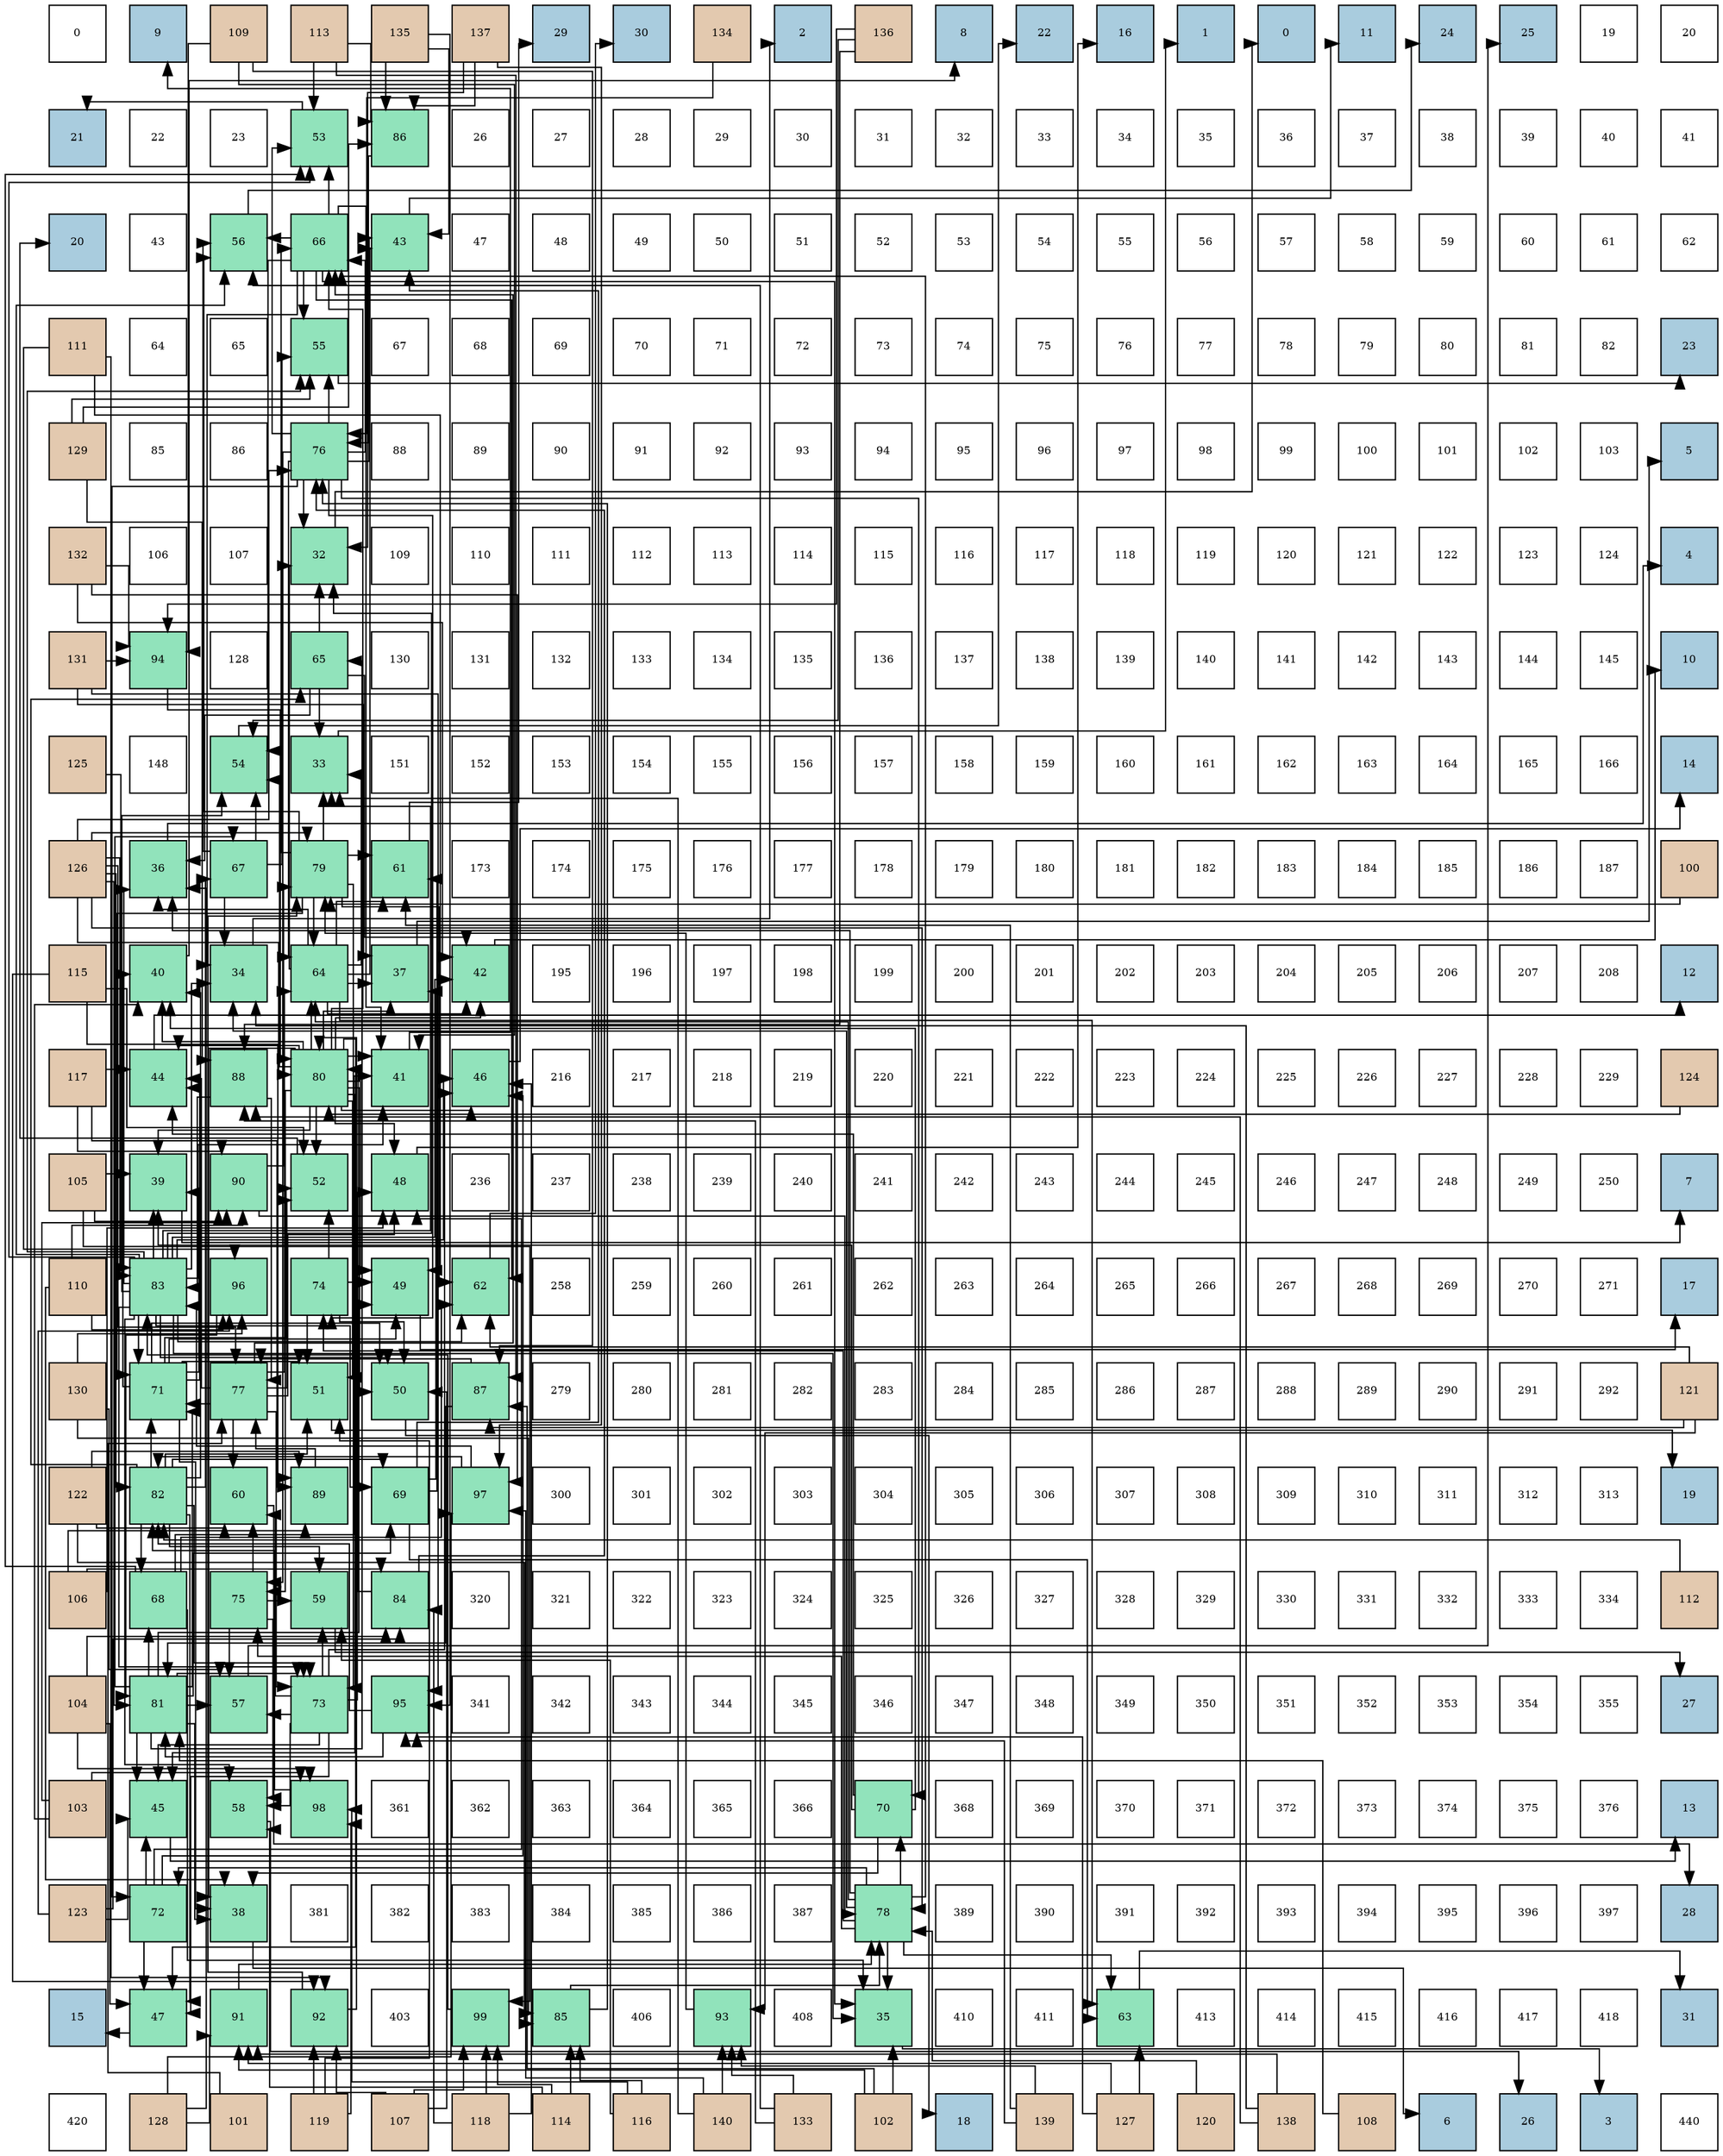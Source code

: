 digraph layout{
 rankdir=TB;
 splines=ortho;
 node [style=filled shape=square fixedsize=true width=0.6];
0[label="0", fontsize=8, fillcolor="#ffffff"];
1[label="9", fontsize=8, fillcolor="#a9ccde"];
2[label="109", fontsize=8, fillcolor="#e3c9af"];
3[label="113", fontsize=8, fillcolor="#e3c9af"];
4[label="135", fontsize=8, fillcolor="#e3c9af"];
5[label="137", fontsize=8, fillcolor="#e3c9af"];
6[label="29", fontsize=8, fillcolor="#a9ccde"];
7[label="30", fontsize=8, fillcolor="#a9ccde"];
8[label="134", fontsize=8, fillcolor="#e3c9af"];
9[label="2", fontsize=8, fillcolor="#a9ccde"];
10[label="136", fontsize=8, fillcolor="#e3c9af"];
11[label="8", fontsize=8, fillcolor="#a9ccde"];
12[label="22", fontsize=8, fillcolor="#a9ccde"];
13[label="16", fontsize=8, fillcolor="#a9ccde"];
14[label="1", fontsize=8, fillcolor="#a9ccde"];
15[label="0", fontsize=8, fillcolor="#a9ccde"];
16[label="11", fontsize=8, fillcolor="#a9ccde"];
17[label="24", fontsize=8, fillcolor="#a9ccde"];
18[label="25", fontsize=8, fillcolor="#a9ccde"];
19[label="19", fontsize=8, fillcolor="#ffffff"];
20[label="20", fontsize=8, fillcolor="#ffffff"];
21[label="21", fontsize=8, fillcolor="#a9ccde"];
22[label="22", fontsize=8, fillcolor="#ffffff"];
23[label="23", fontsize=8, fillcolor="#ffffff"];
24[label="53", fontsize=8, fillcolor="#91e3bb"];
25[label="86", fontsize=8, fillcolor="#91e3bb"];
26[label="26", fontsize=8, fillcolor="#ffffff"];
27[label="27", fontsize=8, fillcolor="#ffffff"];
28[label="28", fontsize=8, fillcolor="#ffffff"];
29[label="29", fontsize=8, fillcolor="#ffffff"];
30[label="30", fontsize=8, fillcolor="#ffffff"];
31[label="31", fontsize=8, fillcolor="#ffffff"];
32[label="32", fontsize=8, fillcolor="#ffffff"];
33[label="33", fontsize=8, fillcolor="#ffffff"];
34[label="34", fontsize=8, fillcolor="#ffffff"];
35[label="35", fontsize=8, fillcolor="#ffffff"];
36[label="36", fontsize=8, fillcolor="#ffffff"];
37[label="37", fontsize=8, fillcolor="#ffffff"];
38[label="38", fontsize=8, fillcolor="#ffffff"];
39[label="39", fontsize=8, fillcolor="#ffffff"];
40[label="40", fontsize=8, fillcolor="#ffffff"];
41[label="41", fontsize=8, fillcolor="#ffffff"];
42[label="20", fontsize=8, fillcolor="#a9ccde"];
43[label="43", fontsize=8, fillcolor="#ffffff"];
44[label="56", fontsize=8, fillcolor="#91e3bb"];
45[label="66", fontsize=8, fillcolor="#91e3bb"];
46[label="43", fontsize=8, fillcolor="#91e3bb"];
47[label="47", fontsize=8, fillcolor="#ffffff"];
48[label="48", fontsize=8, fillcolor="#ffffff"];
49[label="49", fontsize=8, fillcolor="#ffffff"];
50[label="50", fontsize=8, fillcolor="#ffffff"];
51[label="51", fontsize=8, fillcolor="#ffffff"];
52[label="52", fontsize=8, fillcolor="#ffffff"];
53[label="53", fontsize=8, fillcolor="#ffffff"];
54[label="54", fontsize=8, fillcolor="#ffffff"];
55[label="55", fontsize=8, fillcolor="#ffffff"];
56[label="56", fontsize=8, fillcolor="#ffffff"];
57[label="57", fontsize=8, fillcolor="#ffffff"];
58[label="58", fontsize=8, fillcolor="#ffffff"];
59[label="59", fontsize=8, fillcolor="#ffffff"];
60[label="60", fontsize=8, fillcolor="#ffffff"];
61[label="61", fontsize=8, fillcolor="#ffffff"];
62[label="62", fontsize=8, fillcolor="#ffffff"];
63[label="111", fontsize=8, fillcolor="#e3c9af"];
64[label="64", fontsize=8, fillcolor="#ffffff"];
65[label="65", fontsize=8, fillcolor="#ffffff"];
66[label="55", fontsize=8, fillcolor="#91e3bb"];
67[label="67", fontsize=8, fillcolor="#ffffff"];
68[label="68", fontsize=8, fillcolor="#ffffff"];
69[label="69", fontsize=8, fillcolor="#ffffff"];
70[label="70", fontsize=8, fillcolor="#ffffff"];
71[label="71", fontsize=8, fillcolor="#ffffff"];
72[label="72", fontsize=8, fillcolor="#ffffff"];
73[label="73", fontsize=8, fillcolor="#ffffff"];
74[label="74", fontsize=8, fillcolor="#ffffff"];
75[label="75", fontsize=8, fillcolor="#ffffff"];
76[label="76", fontsize=8, fillcolor="#ffffff"];
77[label="77", fontsize=8, fillcolor="#ffffff"];
78[label="78", fontsize=8, fillcolor="#ffffff"];
79[label="79", fontsize=8, fillcolor="#ffffff"];
80[label="80", fontsize=8, fillcolor="#ffffff"];
81[label="81", fontsize=8, fillcolor="#ffffff"];
82[label="82", fontsize=8, fillcolor="#ffffff"];
83[label="23", fontsize=8, fillcolor="#a9ccde"];
84[label="129", fontsize=8, fillcolor="#e3c9af"];
85[label="85", fontsize=8, fillcolor="#ffffff"];
86[label="86", fontsize=8, fillcolor="#ffffff"];
87[label="76", fontsize=8, fillcolor="#91e3bb"];
88[label="88", fontsize=8, fillcolor="#ffffff"];
89[label="89", fontsize=8, fillcolor="#ffffff"];
90[label="90", fontsize=8, fillcolor="#ffffff"];
91[label="91", fontsize=8, fillcolor="#ffffff"];
92[label="92", fontsize=8, fillcolor="#ffffff"];
93[label="93", fontsize=8, fillcolor="#ffffff"];
94[label="94", fontsize=8, fillcolor="#ffffff"];
95[label="95", fontsize=8, fillcolor="#ffffff"];
96[label="96", fontsize=8, fillcolor="#ffffff"];
97[label="97", fontsize=8, fillcolor="#ffffff"];
98[label="98", fontsize=8, fillcolor="#ffffff"];
99[label="99", fontsize=8, fillcolor="#ffffff"];
100[label="100", fontsize=8, fillcolor="#ffffff"];
101[label="101", fontsize=8, fillcolor="#ffffff"];
102[label="102", fontsize=8, fillcolor="#ffffff"];
103[label="103", fontsize=8, fillcolor="#ffffff"];
104[label="5", fontsize=8, fillcolor="#a9ccde"];
105[label="132", fontsize=8, fillcolor="#e3c9af"];
106[label="106", fontsize=8, fillcolor="#ffffff"];
107[label="107", fontsize=8, fillcolor="#ffffff"];
108[label="32", fontsize=8, fillcolor="#91e3bb"];
109[label="109", fontsize=8, fillcolor="#ffffff"];
110[label="110", fontsize=8, fillcolor="#ffffff"];
111[label="111", fontsize=8, fillcolor="#ffffff"];
112[label="112", fontsize=8, fillcolor="#ffffff"];
113[label="113", fontsize=8, fillcolor="#ffffff"];
114[label="114", fontsize=8, fillcolor="#ffffff"];
115[label="115", fontsize=8, fillcolor="#ffffff"];
116[label="116", fontsize=8, fillcolor="#ffffff"];
117[label="117", fontsize=8, fillcolor="#ffffff"];
118[label="118", fontsize=8, fillcolor="#ffffff"];
119[label="119", fontsize=8, fillcolor="#ffffff"];
120[label="120", fontsize=8, fillcolor="#ffffff"];
121[label="121", fontsize=8, fillcolor="#ffffff"];
122[label="122", fontsize=8, fillcolor="#ffffff"];
123[label="123", fontsize=8, fillcolor="#ffffff"];
124[label="124", fontsize=8, fillcolor="#ffffff"];
125[label="4", fontsize=8, fillcolor="#a9ccde"];
126[label="131", fontsize=8, fillcolor="#e3c9af"];
127[label="94", fontsize=8, fillcolor="#91e3bb"];
128[label="128", fontsize=8, fillcolor="#ffffff"];
129[label="65", fontsize=8, fillcolor="#91e3bb"];
130[label="130", fontsize=8, fillcolor="#ffffff"];
131[label="131", fontsize=8, fillcolor="#ffffff"];
132[label="132", fontsize=8, fillcolor="#ffffff"];
133[label="133", fontsize=8, fillcolor="#ffffff"];
134[label="134", fontsize=8, fillcolor="#ffffff"];
135[label="135", fontsize=8, fillcolor="#ffffff"];
136[label="136", fontsize=8, fillcolor="#ffffff"];
137[label="137", fontsize=8, fillcolor="#ffffff"];
138[label="138", fontsize=8, fillcolor="#ffffff"];
139[label="139", fontsize=8, fillcolor="#ffffff"];
140[label="140", fontsize=8, fillcolor="#ffffff"];
141[label="141", fontsize=8, fillcolor="#ffffff"];
142[label="142", fontsize=8, fillcolor="#ffffff"];
143[label="143", fontsize=8, fillcolor="#ffffff"];
144[label="144", fontsize=8, fillcolor="#ffffff"];
145[label="145", fontsize=8, fillcolor="#ffffff"];
146[label="10", fontsize=8, fillcolor="#a9ccde"];
147[label="125", fontsize=8, fillcolor="#e3c9af"];
148[label="148", fontsize=8, fillcolor="#ffffff"];
149[label="54", fontsize=8, fillcolor="#91e3bb"];
150[label="33", fontsize=8, fillcolor="#91e3bb"];
151[label="151", fontsize=8, fillcolor="#ffffff"];
152[label="152", fontsize=8, fillcolor="#ffffff"];
153[label="153", fontsize=8, fillcolor="#ffffff"];
154[label="154", fontsize=8, fillcolor="#ffffff"];
155[label="155", fontsize=8, fillcolor="#ffffff"];
156[label="156", fontsize=8, fillcolor="#ffffff"];
157[label="157", fontsize=8, fillcolor="#ffffff"];
158[label="158", fontsize=8, fillcolor="#ffffff"];
159[label="159", fontsize=8, fillcolor="#ffffff"];
160[label="160", fontsize=8, fillcolor="#ffffff"];
161[label="161", fontsize=8, fillcolor="#ffffff"];
162[label="162", fontsize=8, fillcolor="#ffffff"];
163[label="163", fontsize=8, fillcolor="#ffffff"];
164[label="164", fontsize=8, fillcolor="#ffffff"];
165[label="165", fontsize=8, fillcolor="#ffffff"];
166[label="166", fontsize=8, fillcolor="#ffffff"];
167[label="14", fontsize=8, fillcolor="#a9ccde"];
168[label="126", fontsize=8, fillcolor="#e3c9af"];
169[label="36", fontsize=8, fillcolor="#91e3bb"];
170[label="67", fontsize=8, fillcolor="#91e3bb"];
171[label="79", fontsize=8, fillcolor="#91e3bb"];
172[label="61", fontsize=8, fillcolor="#91e3bb"];
173[label="173", fontsize=8, fillcolor="#ffffff"];
174[label="174", fontsize=8, fillcolor="#ffffff"];
175[label="175", fontsize=8, fillcolor="#ffffff"];
176[label="176", fontsize=8, fillcolor="#ffffff"];
177[label="177", fontsize=8, fillcolor="#ffffff"];
178[label="178", fontsize=8, fillcolor="#ffffff"];
179[label="179", fontsize=8, fillcolor="#ffffff"];
180[label="180", fontsize=8, fillcolor="#ffffff"];
181[label="181", fontsize=8, fillcolor="#ffffff"];
182[label="182", fontsize=8, fillcolor="#ffffff"];
183[label="183", fontsize=8, fillcolor="#ffffff"];
184[label="184", fontsize=8, fillcolor="#ffffff"];
185[label="185", fontsize=8, fillcolor="#ffffff"];
186[label="186", fontsize=8, fillcolor="#ffffff"];
187[label="187", fontsize=8, fillcolor="#ffffff"];
188[label="100", fontsize=8, fillcolor="#e3c9af"];
189[label="115", fontsize=8, fillcolor="#e3c9af"];
190[label="40", fontsize=8, fillcolor="#91e3bb"];
191[label="34", fontsize=8, fillcolor="#91e3bb"];
192[label="64", fontsize=8, fillcolor="#91e3bb"];
193[label="37", fontsize=8, fillcolor="#91e3bb"];
194[label="42", fontsize=8, fillcolor="#91e3bb"];
195[label="195", fontsize=8, fillcolor="#ffffff"];
196[label="196", fontsize=8, fillcolor="#ffffff"];
197[label="197", fontsize=8, fillcolor="#ffffff"];
198[label="198", fontsize=8, fillcolor="#ffffff"];
199[label="199", fontsize=8, fillcolor="#ffffff"];
200[label="200", fontsize=8, fillcolor="#ffffff"];
201[label="201", fontsize=8, fillcolor="#ffffff"];
202[label="202", fontsize=8, fillcolor="#ffffff"];
203[label="203", fontsize=8, fillcolor="#ffffff"];
204[label="204", fontsize=8, fillcolor="#ffffff"];
205[label="205", fontsize=8, fillcolor="#ffffff"];
206[label="206", fontsize=8, fillcolor="#ffffff"];
207[label="207", fontsize=8, fillcolor="#ffffff"];
208[label="208", fontsize=8, fillcolor="#ffffff"];
209[label="12", fontsize=8, fillcolor="#a9ccde"];
210[label="117", fontsize=8, fillcolor="#e3c9af"];
211[label="44", fontsize=8, fillcolor="#91e3bb"];
212[label="88", fontsize=8, fillcolor="#91e3bb"];
213[label="80", fontsize=8, fillcolor="#91e3bb"];
214[label="41", fontsize=8, fillcolor="#91e3bb"];
215[label="46", fontsize=8, fillcolor="#91e3bb"];
216[label="216", fontsize=8, fillcolor="#ffffff"];
217[label="217", fontsize=8, fillcolor="#ffffff"];
218[label="218", fontsize=8, fillcolor="#ffffff"];
219[label="219", fontsize=8, fillcolor="#ffffff"];
220[label="220", fontsize=8, fillcolor="#ffffff"];
221[label="221", fontsize=8, fillcolor="#ffffff"];
222[label="222", fontsize=8, fillcolor="#ffffff"];
223[label="223", fontsize=8, fillcolor="#ffffff"];
224[label="224", fontsize=8, fillcolor="#ffffff"];
225[label="225", fontsize=8, fillcolor="#ffffff"];
226[label="226", fontsize=8, fillcolor="#ffffff"];
227[label="227", fontsize=8, fillcolor="#ffffff"];
228[label="228", fontsize=8, fillcolor="#ffffff"];
229[label="229", fontsize=8, fillcolor="#ffffff"];
230[label="124", fontsize=8, fillcolor="#e3c9af"];
231[label="105", fontsize=8, fillcolor="#e3c9af"];
232[label="39", fontsize=8, fillcolor="#91e3bb"];
233[label="90", fontsize=8, fillcolor="#91e3bb"];
234[label="52", fontsize=8, fillcolor="#91e3bb"];
235[label="48", fontsize=8, fillcolor="#91e3bb"];
236[label="236", fontsize=8, fillcolor="#ffffff"];
237[label="237", fontsize=8, fillcolor="#ffffff"];
238[label="238", fontsize=8, fillcolor="#ffffff"];
239[label="239", fontsize=8, fillcolor="#ffffff"];
240[label="240", fontsize=8, fillcolor="#ffffff"];
241[label="241", fontsize=8, fillcolor="#ffffff"];
242[label="242", fontsize=8, fillcolor="#ffffff"];
243[label="243", fontsize=8, fillcolor="#ffffff"];
244[label="244", fontsize=8, fillcolor="#ffffff"];
245[label="245", fontsize=8, fillcolor="#ffffff"];
246[label="246", fontsize=8, fillcolor="#ffffff"];
247[label="247", fontsize=8, fillcolor="#ffffff"];
248[label="248", fontsize=8, fillcolor="#ffffff"];
249[label="249", fontsize=8, fillcolor="#ffffff"];
250[label="250", fontsize=8, fillcolor="#ffffff"];
251[label="7", fontsize=8, fillcolor="#a9ccde"];
252[label="110", fontsize=8, fillcolor="#e3c9af"];
253[label="83", fontsize=8, fillcolor="#91e3bb"];
254[label="96", fontsize=8, fillcolor="#91e3bb"];
255[label="74", fontsize=8, fillcolor="#91e3bb"];
256[label="49", fontsize=8, fillcolor="#91e3bb"];
257[label="62", fontsize=8, fillcolor="#91e3bb"];
258[label="258", fontsize=8, fillcolor="#ffffff"];
259[label="259", fontsize=8, fillcolor="#ffffff"];
260[label="260", fontsize=8, fillcolor="#ffffff"];
261[label="261", fontsize=8, fillcolor="#ffffff"];
262[label="262", fontsize=8, fillcolor="#ffffff"];
263[label="263", fontsize=8, fillcolor="#ffffff"];
264[label="264", fontsize=8, fillcolor="#ffffff"];
265[label="265", fontsize=8, fillcolor="#ffffff"];
266[label="266", fontsize=8, fillcolor="#ffffff"];
267[label="267", fontsize=8, fillcolor="#ffffff"];
268[label="268", fontsize=8, fillcolor="#ffffff"];
269[label="269", fontsize=8, fillcolor="#ffffff"];
270[label="270", fontsize=8, fillcolor="#ffffff"];
271[label="271", fontsize=8, fillcolor="#ffffff"];
272[label="17", fontsize=8, fillcolor="#a9ccde"];
273[label="130", fontsize=8, fillcolor="#e3c9af"];
274[label="71", fontsize=8, fillcolor="#91e3bb"];
275[label="77", fontsize=8, fillcolor="#91e3bb"];
276[label="51", fontsize=8, fillcolor="#91e3bb"];
277[label="50", fontsize=8, fillcolor="#91e3bb"];
278[label="87", fontsize=8, fillcolor="#91e3bb"];
279[label="279", fontsize=8, fillcolor="#ffffff"];
280[label="280", fontsize=8, fillcolor="#ffffff"];
281[label="281", fontsize=8, fillcolor="#ffffff"];
282[label="282", fontsize=8, fillcolor="#ffffff"];
283[label="283", fontsize=8, fillcolor="#ffffff"];
284[label="284", fontsize=8, fillcolor="#ffffff"];
285[label="285", fontsize=8, fillcolor="#ffffff"];
286[label="286", fontsize=8, fillcolor="#ffffff"];
287[label="287", fontsize=8, fillcolor="#ffffff"];
288[label="288", fontsize=8, fillcolor="#ffffff"];
289[label="289", fontsize=8, fillcolor="#ffffff"];
290[label="290", fontsize=8, fillcolor="#ffffff"];
291[label="291", fontsize=8, fillcolor="#ffffff"];
292[label="292", fontsize=8, fillcolor="#ffffff"];
293[label="121", fontsize=8, fillcolor="#e3c9af"];
294[label="122", fontsize=8, fillcolor="#e3c9af"];
295[label="82", fontsize=8, fillcolor="#91e3bb"];
296[label="60", fontsize=8, fillcolor="#91e3bb"];
297[label="89", fontsize=8, fillcolor="#91e3bb"];
298[label="69", fontsize=8, fillcolor="#91e3bb"];
299[label="97", fontsize=8, fillcolor="#91e3bb"];
300[label="300", fontsize=8, fillcolor="#ffffff"];
301[label="301", fontsize=8, fillcolor="#ffffff"];
302[label="302", fontsize=8, fillcolor="#ffffff"];
303[label="303", fontsize=8, fillcolor="#ffffff"];
304[label="304", fontsize=8, fillcolor="#ffffff"];
305[label="305", fontsize=8, fillcolor="#ffffff"];
306[label="306", fontsize=8, fillcolor="#ffffff"];
307[label="307", fontsize=8, fillcolor="#ffffff"];
308[label="308", fontsize=8, fillcolor="#ffffff"];
309[label="309", fontsize=8, fillcolor="#ffffff"];
310[label="310", fontsize=8, fillcolor="#ffffff"];
311[label="311", fontsize=8, fillcolor="#ffffff"];
312[label="312", fontsize=8, fillcolor="#ffffff"];
313[label="313", fontsize=8, fillcolor="#ffffff"];
314[label="19", fontsize=8, fillcolor="#a9ccde"];
315[label="106", fontsize=8, fillcolor="#e3c9af"];
316[label="68", fontsize=8, fillcolor="#91e3bb"];
317[label="75", fontsize=8, fillcolor="#91e3bb"];
318[label="59", fontsize=8, fillcolor="#91e3bb"];
319[label="84", fontsize=8, fillcolor="#91e3bb"];
320[label="320", fontsize=8, fillcolor="#ffffff"];
321[label="321", fontsize=8, fillcolor="#ffffff"];
322[label="322", fontsize=8, fillcolor="#ffffff"];
323[label="323", fontsize=8, fillcolor="#ffffff"];
324[label="324", fontsize=8, fillcolor="#ffffff"];
325[label="325", fontsize=8, fillcolor="#ffffff"];
326[label="326", fontsize=8, fillcolor="#ffffff"];
327[label="327", fontsize=8, fillcolor="#ffffff"];
328[label="328", fontsize=8, fillcolor="#ffffff"];
329[label="329", fontsize=8, fillcolor="#ffffff"];
330[label="330", fontsize=8, fillcolor="#ffffff"];
331[label="331", fontsize=8, fillcolor="#ffffff"];
332[label="332", fontsize=8, fillcolor="#ffffff"];
333[label="333", fontsize=8, fillcolor="#ffffff"];
334[label="334", fontsize=8, fillcolor="#ffffff"];
335[label="112", fontsize=8, fillcolor="#e3c9af"];
336[label="104", fontsize=8, fillcolor="#e3c9af"];
337[label="81", fontsize=8, fillcolor="#91e3bb"];
338[label="57", fontsize=8, fillcolor="#91e3bb"];
339[label="73", fontsize=8, fillcolor="#91e3bb"];
340[label="95", fontsize=8, fillcolor="#91e3bb"];
341[label="341", fontsize=8, fillcolor="#ffffff"];
342[label="342", fontsize=8, fillcolor="#ffffff"];
343[label="343", fontsize=8, fillcolor="#ffffff"];
344[label="344", fontsize=8, fillcolor="#ffffff"];
345[label="345", fontsize=8, fillcolor="#ffffff"];
346[label="346", fontsize=8, fillcolor="#ffffff"];
347[label="347", fontsize=8, fillcolor="#ffffff"];
348[label="348", fontsize=8, fillcolor="#ffffff"];
349[label="349", fontsize=8, fillcolor="#ffffff"];
350[label="350", fontsize=8, fillcolor="#ffffff"];
351[label="351", fontsize=8, fillcolor="#ffffff"];
352[label="352", fontsize=8, fillcolor="#ffffff"];
353[label="353", fontsize=8, fillcolor="#ffffff"];
354[label="354", fontsize=8, fillcolor="#ffffff"];
355[label="355", fontsize=8, fillcolor="#ffffff"];
356[label="27", fontsize=8, fillcolor="#a9ccde"];
357[label="103", fontsize=8, fillcolor="#e3c9af"];
358[label="45", fontsize=8, fillcolor="#91e3bb"];
359[label="58", fontsize=8, fillcolor="#91e3bb"];
360[label="98", fontsize=8, fillcolor="#91e3bb"];
361[label="361", fontsize=8, fillcolor="#ffffff"];
362[label="362", fontsize=8, fillcolor="#ffffff"];
363[label="363", fontsize=8, fillcolor="#ffffff"];
364[label="364", fontsize=8, fillcolor="#ffffff"];
365[label="365", fontsize=8, fillcolor="#ffffff"];
366[label="366", fontsize=8, fillcolor="#ffffff"];
367[label="70", fontsize=8, fillcolor="#91e3bb"];
368[label="368", fontsize=8, fillcolor="#ffffff"];
369[label="369", fontsize=8, fillcolor="#ffffff"];
370[label="370", fontsize=8, fillcolor="#ffffff"];
371[label="371", fontsize=8, fillcolor="#ffffff"];
372[label="372", fontsize=8, fillcolor="#ffffff"];
373[label="373", fontsize=8, fillcolor="#ffffff"];
374[label="374", fontsize=8, fillcolor="#ffffff"];
375[label="375", fontsize=8, fillcolor="#ffffff"];
376[label="376", fontsize=8, fillcolor="#ffffff"];
377[label="13", fontsize=8, fillcolor="#a9ccde"];
378[label="123", fontsize=8, fillcolor="#e3c9af"];
379[label="72", fontsize=8, fillcolor="#91e3bb"];
380[label="38", fontsize=8, fillcolor="#91e3bb"];
381[label="381", fontsize=8, fillcolor="#ffffff"];
382[label="382", fontsize=8, fillcolor="#ffffff"];
383[label="383", fontsize=8, fillcolor="#ffffff"];
384[label="384", fontsize=8, fillcolor="#ffffff"];
385[label="385", fontsize=8, fillcolor="#ffffff"];
386[label="386", fontsize=8, fillcolor="#ffffff"];
387[label="387", fontsize=8, fillcolor="#ffffff"];
388[label="78", fontsize=8, fillcolor="#91e3bb"];
389[label="389", fontsize=8, fillcolor="#ffffff"];
390[label="390", fontsize=8, fillcolor="#ffffff"];
391[label="391", fontsize=8, fillcolor="#ffffff"];
392[label="392", fontsize=8, fillcolor="#ffffff"];
393[label="393", fontsize=8, fillcolor="#ffffff"];
394[label="394", fontsize=8, fillcolor="#ffffff"];
395[label="395", fontsize=8, fillcolor="#ffffff"];
396[label="396", fontsize=8, fillcolor="#ffffff"];
397[label="397", fontsize=8, fillcolor="#ffffff"];
398[label="28", fontsize=8, fillcolor="#a9ccde"];
399[label="15", fontsize=8, fillcolor="#a9ccde"];
400[label="47", fontsize=8, fillcolor="#91e3bb"];
401[label="91", fontsize=8, fillcolor="#91e3bb"];
402[label="92", fontsize=8, fillcolor="#91e3bb"];
403[label="403", fontsize=8, fillcolor="#ffffff"];
404[label="99", fontsize=8, fillcolor="#91e3bb"];
405[label="85", fontsize=8, fillcolor="#91e3bb"];
406[label="406", fontsize=8, fillcolor="#ffffff"];
407[label="93", fontsize=8, fillcolor="#91e3bb"];
408[label="408", fontsize=8, fillcolor="#ffffff"];
409[label="35", fontsize=8, fillcolor="#91e3bb"];
410[label="410", fontsize=8, fillcolor="#ffffff"];
411[label="411", fontsize=8, fillcolor="#ffffff"];
412[label="63", fontsize=8, fillcolor="#91e3bb"];
413[label="413", fontsize=8, fillcolor="#ffffff"];
414[label="414", fontsize=8, fillcolor="#ffffff"];
415[label="415", fontsize=8, fillcolor="#ffffff"];
416[label="416", fontsize=8, fillcolor="#ffffff"];
417[label="417", fontsize=8, fillcolor="#ffffff"];
418[label="418", fontsize=8, fillcolor="#ffffff"];
419[label="31", fontsize=8, fillcolor="#a9ccde"];
420[label="420", fontsize=8, fillcolor="#ffffff"];
421[label="128", fontsize=8, fillcolor="#e3c9af"];
422[label="101", fontsize=8, fillcolor="#e3c9af"];
423[label="119", fontsize=8, fillcolor="#e3c9af"];
424[label="107", fontsize=8, fillcolor="#e3c9af"];
425[label="118", fontsize=8, fillcolor="#e3c9af"];
426[label="114", fontsize=8, fillcolor="#e3c9af"];
427[label="116", fontsize=8, fillcolor="#e3c9af"];
428[label="140", fontsize=8, fillcolor="#e3c9af"];
429[label="133", fontsize=8, fillcolor="#e3c9af"];
430[label="102", fontsize=8, fillcolor="#e3c9af"];
431[label="18", fontsize=8, fillcolor="#a9ccde"];
432[label="139", fontsize=8, fillcolor="#e3c9af"];
433[label="127", fontsize=8, fillcolor="#e3c9af"];
434[label="120", fontsize=8, fillcolor="#e3c9af"];
435[label="138", fontsize=8, fillcolor="#e3c9af"];
436[label="108", fontsize=8, fillcolor="#e3c9af"];
437[label="6", fontsize=8, fillcolor="#a9ccde"];
438[label="26", fontsize=8, fillcolor="#a9ccde"];
439[label="3", fontsize=8, fillcolor="#a9ccde"];
440[label="440", fontsize=8, fillcolor="#ffffff"];
edge [constraint=false, style=vis];108 -> 15;
150 -> 14;
191 -> 9;
409 -> 439;
169 -> 125;
193 -> 104;
380 -> 437;
232 -> 251;
190 -> 11;
214 -> 1;
194 -> 146;
46 -> 16;
211 -> 209;
358 -> 377;
215 -> 167;
400 -> 399;
235 -> 13;
256 -> 272;
277 -> 431;
276 -> 314;
234 -> 42;
24 -> 21;
149 -> 12;
66 -> 83;
44 -> 17;
338 -> 18;
359 -> 438;
318 -> 356;
296 -> 398;
172 -> 6;
257 -> 7;
412 -> 419;
192 -> 108;
192 -> 150;
192 -> 169;
192 -> 193;
192 -> 194;
192 -> 46;
192 -> 172;
192 -> 412;
129 -> 108;
129 -> 150;
129 -> 169;
129 -> 194;
45 -> 191;
45 -> 409;
45 -> 214;
45 -> 24;
45 -> 149;
45 -> 66;
45 -> 44;
45 -> 257;
170 -> 191;
170 -> 149;
170 -> 66;
170 -> 44;
316 -> 409;
316 -> 214;
316 -> 24;
316 -> 257;
298 -> 193;
298 -> 46;
298 -> 172;
298 -> 412;
367 -> 380;
367 -> 232;
367 -> 190;
367 -> 211;
274 -> 380;
274 -> 232;
274 -> 190;
274 -> 211;
274 -> 256;
274 -> 277;
274 -> 276;
274 -> 234;
379 -> 358;
379 -> 215;
379 -> 400;
379 -> 235;
339 -> 358;
339 -> 215;
339 -> 400;
339 -> 235;
339 -> 338;
339 -> 359;
339 -> 318;
339 -> 296;
255 -> 256;
255 -> 277;
255 -> 276;
255 -> 234;
317 -> 338;
317 -> 359;
317 -> 318;
317 -> 296;
87 -> 108;
87 -> 46;
87 -> 24;
87 -> 66;
87 -> 192;
87 -> 45;
87 -> 367;
87 -> 379;
87 -> 255;
87 -> 317;
275 -> 211;
275 -> 235;
275 -> 234;
275 -> 296;
275 -> 192;
275 -> 45;
275 -> 274;
275 -> 339;
388 -> 191;
388 -> 409;
388 -> 169;
388 -> 412;
388 -> 192;
388 -> 45;
388 -> 367;
388 -> 379;
388 -> 255;
388 -> 317;
171 -> 150;
171 -> 44;
171 -> 172;
171 -> 257;
171 -> 192;
171 -> 45;
171 -> 274;
171 -> 339;
213 -> 193;
213 -> 380;
213 -> 232;
213 -> 190;
213 -> 214;
213 -> 194;
213 -> 211;
213 -> 358;
213 -> 215;
213 -> 400;
213 -> 235;
213 -> 256;
213 -> 277;
213 -> 276;
213 -> 234;
213 -> 149;
213 -> 192;
213 -> 45;
213 -> 317;
337 -> 380;
337 -> 358;
337 -> 256;
337 -> 338;
337 -> 129;
337 -> 170;
337 -> 316;
337 -> 298;
337 -> 274;
337 -> 339;
295 -> 190;
295 -> 400;
295 -> 276;
295 -> 318;
295 -> 129;
295 -> 170;
295 -> 316;
295 -> 298;
295 -> 274;
295 -> 339;
253 -> 108;
253 -> 150;
253 -> 191;
253 -> 409;
253 -> 169;
253 -> 232;
253 -> 214;
253 -> 194;
253 -> 215;
253 -> 277;
253 -> 24;
253 -> 149;
253 -> 66;
253 -> 44;
253 -> 359;
253 -> 257;
253 -> 298;
253 -> 274;
253 -> 339;
319 -> 87;
319 -> 213;
405 -> 87;
405 -> 388;
25 -> 87;
278 -> 275;
278 -> 337;
212 -> 275;
212 -> 253;
297 -> 275;
233 -> 388;
233 -> 171;
401 -> 388;
402 -> 171;
402 -> 213;
407 -> 171;
127 -> 213;
340 -> 337;
340 -> 295;
254 -> 337;
299 -> 295;
299 -> 253;
360 -> 295;
404 -> 253;
188 -> 171;
422 -> 275;
430 -> 409;
430 -> 278;
430 -> 401;
357 -> 190;
357 -> 233;
357 -> 360;
336 -> 400;
336 -> 319;
336 -> 360;
231 -> 232;
231 -> 233;
231 -> 404;
315 -> 235;
315 -> 319;
315 -> 297;
424 -> 277;
424 -> 402;
424 -> 404;
436 -> 337;
2 -> 214;
2 -> 278;
2 -> 127;
252 -> 380;
252 -> 233;
252 -> 254;
63 -> 256;
63 -> 402;
63 -> 254;
335 -> 295;
3 -> 24;
3 -> 25;
3 -> 278;
426 -> 359;
426 -> 405;
426 -> 404;
189 -> 234;
189 -> 297;
189 -> 402;
427 -> 318;
427 -> 405;
427 -> 360;
210 -> 211;
210 -> 297;
210 -> 233;
425 -> 215;
425 -> 319;
425 -> 404;
423 -> 276;
423 -> 402;
423 -> 360;
434 -> 388;
293 -> 257;
293 -> 278;
293 -> 407;
294 -> 296;
294 -> 405;
294 -> 297;
378 -> 358;
378 -> 319;
378 -> 254;
230 -> 213;
147 -> 253;
168 -> 87;
168 -> 275;
168 -> 388;
168 -> 171;
168 -> 213;
168 -> 337;
168 -> 295;
168 -> 253;
433 -> 412;
433 -> 401;
433 -> 340;
421 -> 169;
421 -> 401;
421 -> 299;
84 -> 66;
84 -> 25;
84 -> 212;
273 -> 338;
273 -> 405;
273 -> 254;
126 -> 193;
126 -> 127;
126 -> 340;
105 -> 194;
105 -> 127;
105 -> 299;
429 -> 44;
429 -> 212;
429 -> 407;
8 -> 87;
4 -> 46;
4 -> 25;
4 -> 340;
10 -> 149;
10 -> 212;
10 -> 127;
5 -> 108;
5 -> 25;
5 -> 299;
435 -> 191;
435 -> 212;
435 -> 401;
432 -> 172;
432 -> 407;
432 -> 340;
428 -> 150;
428 -> 407;
428 -> 299;
edge [constraint=true, style=invis];
0 -> 21 -> 42 -> 63 -> 84 -> 105 -> 126 -> 147 -> 168 -> 189 -> 210 -> 231 -> 252 -> 273 -> 294 -> 315 -> 336 -> 357 -> 378 -> 399 -> 420;
1 -> 22 -> 43 -> 64 -> 85 -> 106 -> 127 -> 148 -> 169 -> 190 -> 211 -> 232 -> 253 -> 274 -> 295 -> 316 -> 337 -> 358 -> 379 -> 400 -> 421;
2 -> 23 -> 44 -> 65 -> 86 -> 107 -> 128 -> 149 -> 170 -> 191 -> 212 -> 233 -> 254 -> 275 -> 296 -> 317 -> 338 -> 359 -> 380 -> 401 -> 422;
3 -> 24 -> 45 -> 66 -> 87 -> 108 -> 129 -> 150 -> 171 -> 192 -> 213 -> 234 -> 255 -> 276 -> 297 -> 318 -> 339 -> 360 -> 381 -> 402 -> 423;
4 -> 25 -> 46 -> 67 -> 88 -> 109 -> 130 -> 151 -> 172 -> 193 -> 214 -> 235 -> 256 -> 277 -> 298 -> 319 -> 340 -> 361 -> 382 -> 403 -> 424;
5 -> 26 -> 47 -> 68 -> 89 -> 110 -> 131 -> 152 -> 173 -> 194 -> 215 -> 236 -> 257 -> 278 -> 299 -> 320 -> 341 -> 362 -> 383 -> 404 -> 425;
6 -> 27 -> 48 -> 69 -> 90 -> 111 -> 132 -> 153 -> 174 -> 195 -> 216 -> 237 -> 258 -> 279 -> 300 -> 321 -> 342 -> 363 -> 384 -> 405 -> 426;
7 -> 28 -> 49 -> 70 -> 91 -> 112 -> 133 -> 154 -> 175 -> 196 -> 217 -> 238 -> 259 -> 280 -> 301 -> 322 -> 343 -> 364 -> 385 -> 406 -> 427;
8 -> 29 -> 50 -> 71 -> 92 -> 113 -> 134 -> 155 -> 176 -> 197 -> 218 -> 239 -> 260 -> 281 -> 302 -> 323 -> 344 -> 365 -> 386 -> 407 -> 428;
9 -> 30 -> 51 -> 72 -> 93 -> 114 -> 135 -> 156 -> 177 -> 198 -> 219 -> 240 -> 261 -> 282 -> 303 -> 324 -> 345 -> 366 -> 387 -> 408 -> 429;
10 -> 31 -> 52 -> 73 -> 94 -> 115 -> 136 -> 157 -> 178 -> 199 -> 220 -> 241 -> 262 -> 283 -> 304 -> 325 -> 346 -> 367 -> 388 -> 409 -> 430;
11 -> 32 -> 53 -> 74 -> 95 -> 116 -> 137 -> 158 -> 179 -> 200 -> 221 -> 242 -> 263 -> 284 -> 305 -> 326 -> 347 -> 368 -> 389 -> 410 -> 431;
12 -> 33 -> 54 -> 75 -> 96 -> 117 -> 138 -> 159 -> 180 -> 201 -> 222 -> 243 -> 264 -> 285 -> 306 -> 327 -> 348 -> 369 -> 390 -> 411 -> 432;
13 -> 34 -> 55 -> 76 -> 97 -> 118 -> 139 -> 160 -> 181 -> 202 -> 223 -> 244 -> 265 -> 286 -> 307 -> 328 -> 349 -> 370 -> 391 -> 412 -> 433;
14 -> 35 -> 56 -> 77 -> 98 -> 119 -> 140 -> 161 -> 182 -> 203 -> 224 -> 245 -> 266 -> 287 -> 308 -> 329 -> 350 -> 371 -> 392 -> 413 -> 434;
15 -> 36 -> 57 -> 78 -> 99 -> 120 -> 141 -> 162 -> 183 -> 204 -> 225 -> 246 -> 267 -> 288 -> 309 -> 330 -> 351 -> 372 -> 393 -> 414 -> 435;
16 -> 37 -> 58 -> 79 -> 100 -> 121 -> 142 -> 163 -> 184 -> 205 -> 226 -> 247 -> 268 -> 289 -> 310 -> 331 -> 352 -> 373 -> 394 -> 415 -> 436;
17 -> 38 -> 59 -> 80 -> 101 -> 122 -> 143 -> 164 -> 185 -> 206 -> 227 -> 248 -> 269 -> 290 -> 311 -> 332 -> 353 -> 374 -> 395 -> 416 -> 437;
18 -> 39 -> 60 -> 81 -> 102 -> 123 -> 144 -> 165 -> 186 -> 207 -> 228 -> 249 -> 270 -> 291 -> 312 -> 333 -> 354 -> 375 -> 396 -> 417 -> 438;
19 -> 40 -> 61 -> 82 -> 103 -> 124 -> 145 -> 166 -> 187 -> 208 -> 229 -> 250 -> 271 -> 292 -> 313 -> 334 -> 355 -> 376 -> 397 -> 418 -> 439;
20 -> 41 -> 62 -> 83 -> 104 -> 125 -> 146 -> 167 -> 188 -> 209 -> 230 -> 251 -> 272 -> 293 -> 314 -> 335 -> 356 -> 377 -> 398 -> 419 -> 440;
rank = same {0 -> 1 -> 2 -> 3 -> 4 -> 5 -> 6 -> 7 -> 8 -> 9 -> 10 -> 11 -> 12 -> 13 -> 14 -> 15 -> 16 -> 17 -> 18 -> 19 -> 20};
rank = same {21 -> 22 -> 23 -> 24 -> 25 -> 26 -> 27 -> 28 -> 29 -> 30 -> 31 -> 32 -> 33 -> 34 -> 35 -> 36 -> 37 -> 38 -> 39 -> 40 -> 41};
rank = same {42 -> 43 -> 44 -> 45 -> 46 -> 47 -> 48 -> 49 -> 50 -> 51 -> 52 -> 53 -> 54 -> 55 -> 56 -> 57 -> 58 -> 59 -> 60 -> 61 -> 62};
rank = same {63 -> 64 -> 65 -> 66 -> 67 -> 68 -> 69 -> 70 -> 71 -> 72 -> 73 -> 74 -> 75 -> 76 -> 77 -> 78 -> 79 -> 80 -> 81 -> 82 -> 83};
rank = same {84 -> 85 -> 86 -> 87 -> 88 -> 89 -> 90 -> 91 -> 92 -> 93 -> 94 -> 95 -> 96 -> 97 -> 98 -> 99 -> 100 -> 101 -> 102 -> 103 -> 104};
rank = same {105 -> 106 -> 107 -> 108 -> 109 -> 110 -> 111 -> 112 -> 113 -> 114 -> 115 -> 116 -> 117 -> 118 -> 119 -> 120 -> 121 -> 122 -> 123 -> 124 -> 125};
rank = same {126 -> 127 -> 128 -> 129 -> 130 -> 131 -> 132 -> 133 -> 134 -> 135 -> 136 -> 137 -> 138 -> 139 -> 140 -> 141 -> 142 -> 143 -> 144 -> 145 -> 146};
rank = same {147 -> 148 -> 149 -> 150 -> 151 -> 152 -> 153 -> 154 -> 155 -> 156 -> 157 -> 158 -> 159 -> 160 -> 161 -> 162 -> 163 -> 164 -> 165 -> 166 -> 167};
rank = same {168 -> 169 -> 170 -> 171 -> 172 -> 173 -> 174 -> 175 -> 176 -> 177 -> 178 -> 179 -> 180 -> 181 -> 182 -> 183 -> 184 -> 185 -> 186 -> 187 -> 188};
rank = same {189 -> 190 -> 191 -> 192 -> 193 -> 194 -> 195 -> 196 -> 197 -> 198 -> 199 -> 200 -> 201 -> 202 -> 203 -> 204 -> 205 -> 206 -> 207 -> 208 -> 209};
rank = same {210 -> 211 -> 212 -> 213 -> 214 -> 215 -> 216 -> 217 -> 218 -> 219 -> 220 -> 221 -> 222 -> 223 -> 224 -> 225 -> 226 -> 227 -> 228 -> 229 -> 230};
rank = same {231 -> 232 -> 233 -> 234 -> 235 -> 236 -> 237 -> 238 -> 239 -> 240 -> 241 -> 242 -> 243 -> 244 -> 245 -> 246 -> 247 -> 248 -> 249 -> 250 -> 251};
rank = same {252 -> 253 -> 254 -> 255 -> 256 -> 257 -> 258 -> 259 -> 260 -> 261 -> 262 -> 263 -> 264 -> 265 -> 266 -> 267 -> 268 -> 269 -> 270 -> 271 -> 272};
rank = same {273 -> 274 -> 275 -> 276 -> 277 -> 278 -> 279 -> 280 -> 281 -> 282 -> 283 -> 284 -> 285 -> 286 -> 287 -> 288 -> 289 -> 290 -> 291 -> 292 -> 293};
rank = same {294 -> 295 -> 296 -> 297 -> 298 -> 299 -> 300 -> 301 -> 302 -> 303 -> 304 -> 305 -> 306 -> 307 -> 308 -> 309 -> 310 -> 311 -> 312 -> 313 -> 314};
rank = same {315 -> 316 -> 317 -> 318 -> 319 -> 320 -> 321 -> 322 -> 323 -> 324 -> 325 -> 326 -> 327 -> 328 -> 329 -> 330 -> 331 -> 332 -> 333 -> 334 -> 335};
rank = same {336 -> 337 -> 338 -> 339 -> 340 -> 341 -> 342 -> 343 -> 344 -> 345 -> 346 -> 347 -> 348 -> 349 -> 350 -> 351 -> 352 -> 353 -> 354 -> 355 -> 356};
rank = same {357 -> 358 -> 359 -> 360 -> 361 -> 362 -> 363 -> 364 -> 365 -> 366 -> 367 -> 368 -> 369 -> 370 -> 371 -> 372 -> 373 -> 374 -> 375 -> 376 -> 377};
rank = same {378 -> 379 -> 380 -> 381 -> 382 -> 383 -> 384 -> 385 -> 386 -> 387 -> 388 -> 389 -> 390 -> 391 -> 392 -> 393 -> 394 -> 395 -> 396 -> 397 -> 398};
rank = same {399 -> 400 -> 401 -> 402 -> 403 -> 404 -> 405 -> 406 -> 407 -> 408 -> 409 -> 410 -> 411 -> 412 -> 413 -> 414 -> 415 -> 416 -> 417 -> 418 -> 419};
rank = same {420 -> 421 -> 422 -> 423 -> 424 -> 425 -> 426 -> 427 -> 428 -> 429 -> 430 -> 431 -> 432 -> 433 -> 434 -> 435 -> 436 -> 437 -> 438 -> 439 -> 440};
}